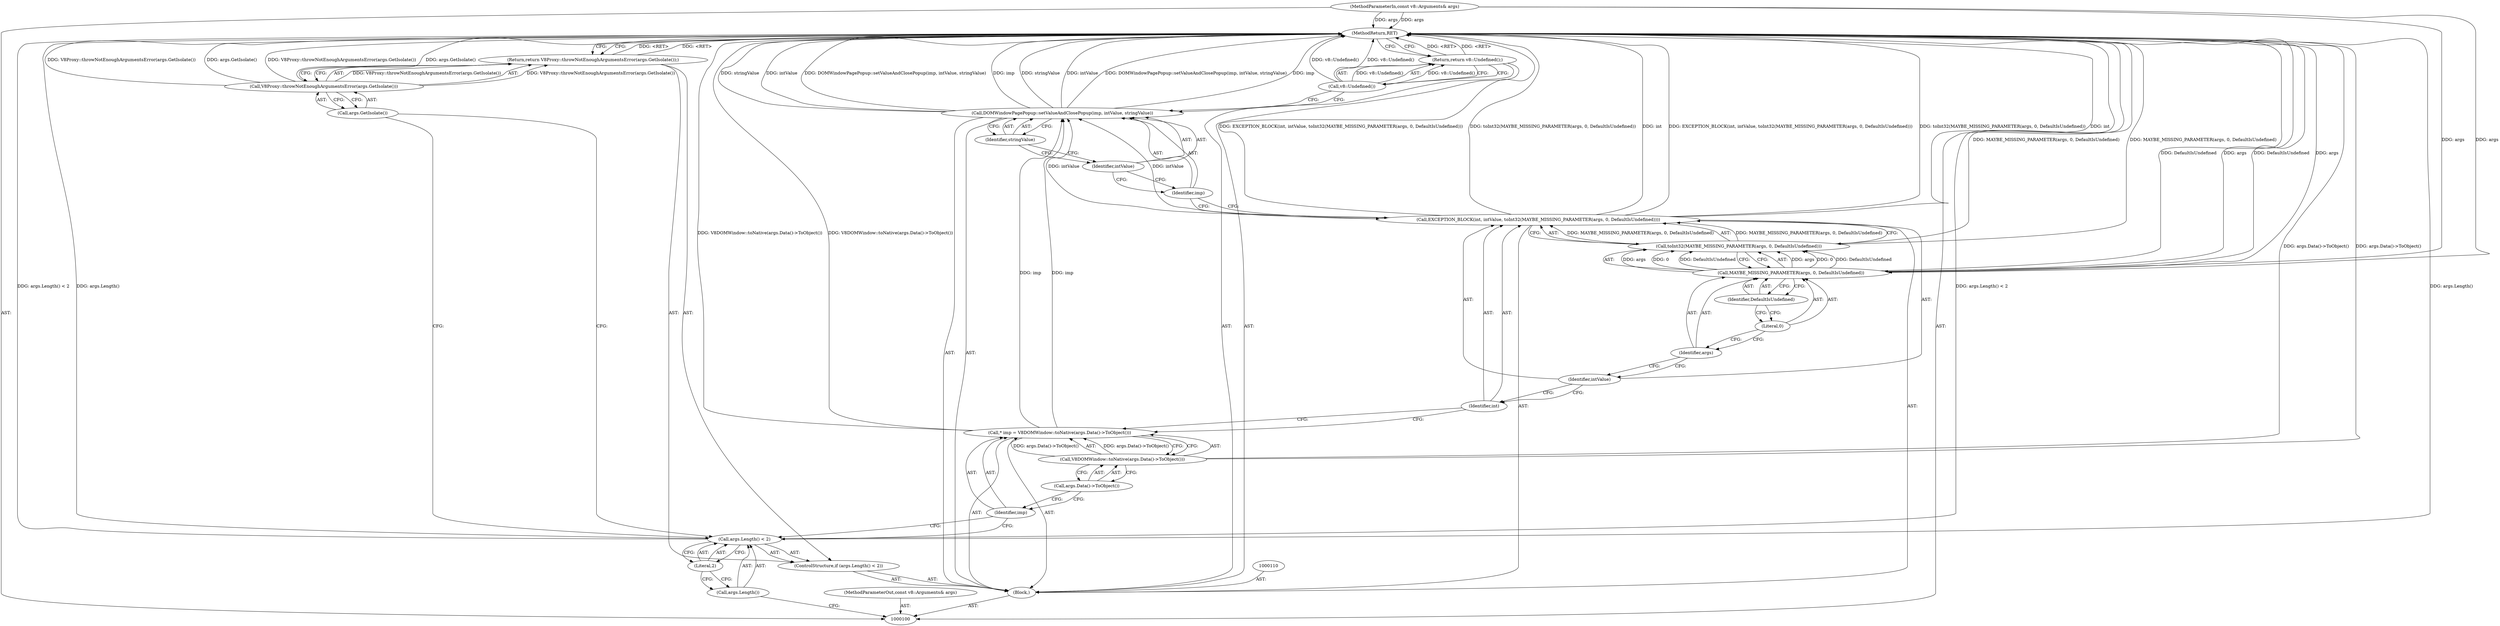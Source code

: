 digraph "0_Chrome_e9372a1bfd3588a80fcf49aa07321f0971dd6091_43" {
"1000129" [label="(MethodReturn,RET)"];
"1000101" [label="(MethodParameterIn,const v8::Arguments& args)"];
"1000188" [label="(MethodParameterOut,const v8::Arguments& args)"];
"1000102" [label="(Block,)"];
"1000106" [label="(Literal,2)"];
"1000103" [label="(ControlStructure,if (args.Length() < 2))"];
"1000104" [label="(Call,args.Length() < 2)"];
"1000105" [label="(Call,args.Length())"];
"1000108" [label="(Call,V8Proxy::throwNotEnoughArgumentsError(args.GetIsolate()))"];
"1000109" [label="(Call,args.GetIsolate())"];
"1000107" [label="(Return,return V8Proxy::throwNotEnoughArgumentsError(args.GetIsolate());)"];
"1000111" [label="(Call,* imp = V8DOMWindow::toNative(args.Data()->ToObject()))"];
"1000112" [label="(Identifier,imp)"];
"1000113" [label="(Call,V8DOMWindow::toNative(args.Data()->ToObject()))"];
"1000114" [label="(Call,args.Data()->ToObject())"];
"1000116" [label="(Identifier,int)"];
"1000117" [label="(Identifier,intValue)"];
"1000118" [label="(Call,toInt32(MAYBE_MISSING_PARAMETER(args, 0, DefaultIsUndefined)))"];
"1000119" [label="(Call,MAYBE_MISSING_PARAMETER(args, 0, DefaultIsUndefined))"];
"1000115" [label="(Call,EXCEPTION_BLOCK(int, intValue, toInt32(MAYBE_MISSING_PARAMETER(args, 0, DefaultIsUndefined))))"];
"1000120" [label="(Identifier,args)"];
"1000121" [label="(Literal,0)"];
"1000122" [label="(Identifier,DefaultIsUndefined)"];
"1000123" [label="(Call,DOMWindowPagePopup::setValueAndClosePopup(imp, intValue, stringValue))"];
"1000124" [label="(Identifier,imp)"];
"1000125" [label="(Identifier,intValue)"];
"1000126" [label="(Identifier,stringValue)"];
"1000128" [label="(Call,v8::Undefined())"];
"1000127" [label="(Return,return v8::Undefined();)"];
"1000129" -> "1000100"  [label="AST: "];
"1000129" -> "1000107"  [label="CFG: "];
"1000129" -> "1000127"  [label="CFG: "];
"1000127" -> "1000129"  [label="DDG: <RET>"];
"1000123" -> "1000129"  [label="DDG: stringValue"];
"1000123" -> "1000129"  [label="DDG: intValue"];
"1000123" -> "1000129"  [label="DDG: DOMWindowPagePopup::setValueAndClosePopup(imp, intValue, stringValue)"];
"1000123" -> "1000129"  [label="DDG: imp"];
"1000108" -> "1000129"  [label="DDG: V8Proxy::throwNotEnoughArgumentsError(args.GetIsolate())"];
"1000108" -> "1000129"  [label="DDG: args.GetIsolate()"];
"1000104" -> "1000129"  [label="DDG: args.Length() < 2"];
"1000104" -> "1000129"  [label="DDG: args.Length()"];
"1000113" -> "1000129"  [label="DDG: args.Data()->ToObject()"];
"1000115" -> "1000129"  [label="DDG: EXCEPTION_BLOCK(int, intValue, toInt32(MAYBE_MISSING_PARAMETER(args, 0, DefaultIsUndefined)))"];
"1000115" -> "1000129"  [label="DDG: toInt32(MAYBE_MISSING_PARAMETER(args, 0, DefaultIsUndefined))"];
"1000115" -> "1000129"  [label="DDG: int"];
"1000119" -> "1000129"  [label="DDG: DefaultIsUndefined"];
"1000119" -> "1000129"  [label="DDG: args"];
"1000128" -> "1000129"  [label="DDG: v8::Undefined()"];
"1000118" -> "1000129"  [label="DDG: MAYBE_MISSING_PARAMETER(args, 0, DefaultIsUndefined)"];
"1000111" -> "1000129"  [label="DDG: V8DOMWindow::toNative(args.Data()->ToObject())"];
"1000101" -> "1000129"  [label="DDG: args"];
"1000107" -> "1000129"  [label="DDG: <RET>"];
"1000101" -> "1000100"  [label="AST: "];
"1000101" -> "1000129"  [label="DDG: args"];
"1000101" -> "1000119"  [label="DDG: args"];
"1000188" -> "1000100"  [label="AST: "];
"1000102" -> "1000100"  [label="AST: "];
"1000103" -> "1000102"  [label="AST: "];
"1000110" -> "1000102"  [label="AST: "];
"1000111" -> "1000102"  [label="AST: "];
"1000115" -> "1000102"  [label="AST: "];
"1000123" -> "1000102"  [label="AST: "];
"1000127" -> "1000102"  [label="AST: "];
"1000106" -> "1000104"  [label="AST: "];
"1000106" -> "1000105"  [label="CFG: "];
"1000104" -> "1000106"  [label="CFG: "];
"1000103" -> "1000102"  [label="AST: "];
"1000104" -> "1000103"  [label="AST: "];
"1000107" -> "1000103"  [label="AST: "];
"1000104" -> "1000103"  [label="AST: "];
"1000104" -> "1000106"  [label="CFG: "];
"1000105" -> "1000104"  [label="AST: "];
"1000106" -> "1000104"  [label="AST: "];
"1000109" -> "1000104"  [label="CFG: "];
"1000112" -> "1000104"  [label="CFG: "];
"1000104" -> "1000129"  [label="DDG: args.Length() < 2"];
"1000104" -> "1000129"  [label="DDG: args.Length()"];
"1000105" -> "1000104"  [label="AST: "];
"1000105" -> "1000100"  [label="CFG: "];
"1000106" -> "1000105"  [label="CFG: "];
"1000108" -> "1000107"  [label="AST: "];
"1000108" -> "1000109"  [label="CFG: "];
"1000109" -> "1000108"  [label="AST: "];
"1000107" -> "1000108"  [label="CFG: "];
"1000108" -> "1000129"  [label="DDG: V8Proxy::throwNotEnoughArgumentsError(args.GetIsolate())"];
"1000108" -> "1000129"  [label="DDG: args.GetIsolate()"];
"1000108" -> "1000107"  [label="DDG: V8Proxy::throwNotEnoughArgumentsError(args.GetIsolate())"];
"1000109" -> "1000108"  [label="AST: "];
"1000109" -> "1000104"  [label="CFG: "];
"1000108" -> "1000109"  [label="CFG: "];
"1000107" -> "1000103"  [label="AST: "];
"1000107" -> "1000108"  [label="CFG: "];
"1000108" -> "1000107"  [label="AST: "];
"1000129" -> "1000107"  [label="CFG: "];
"1000107" -> "1000129"  [label="DDG: <RET>"];
"1000108" -> "1000107"  [label="DDG: V8Proxy::throwNotEnoughArgumentsError(args.GetIsolate())"];
"1000111" -> "1000102"  [label="AST: "];
"1000111" -> "1000113"  [label="CFG: "];
"1000112" -> "1000111"  [label="AST: "];
"1000113" -> "1000111"  [label="AST: "];
"1000116" -> "1000111"  [label="CFG: "];
"1000111" -> "1000129"  [label="DDG: V8DOMWindow::toNative(args.Data()->ToObject())"];
"1000113" -> "1000111"  [label="DDG: args.Data()->ToObject()"];
"1000111" -> "1000123"  [label="DDG: imp"];
"1000112" -> "1000111"  [label="AST: "];
"1000112" -> "1000104"  [label="CFG: "];
"1000114" -> "1000112"  [label="CFG: "];
"1000113" -> "1000111"  [label="AST: "];
"1000113" -> "1000114"  [label="CFG: "];
"1000114" -> "1000113"  [label="AST: "];
"1000111" -> "1000113"  [label="CFG: "];
"1000113" -> "1000129"  [label="DDG: args.Data()->ToObject()"];
"1000113" -> "1000111"  [label="DDG: args.Data()->ToObject()"];
"1000114" -> "1000113"  [label="AST: "];
"1000114" -> "1000112"  [label="CFG: "];
"1000113" -> "1000114"  [label="CFG: "];
"1000116" -> "1000115"  [label="AST: "];
"1000116" -> "1000111"  [label="CFG: "];
"1000117" -> "1000116"  [label="CFG: "];
"1000117" -> "1000115"  [label="AST: "];
"1000117" -> "1000116"  [label="CFG: "];
"1000120" -> "1000117"  [label="CFG: "];
"1000118" -> "1000115"  [label="AST: "];
"1000118" -> "1000119"  [label="CFG: "];
"1000119" -> "1000118"  [label="AST: "];
"1000115" -> "1000118"  [label="CFG: "];
"1000118" -> "1000129"  [label="DDG: MAYBE_MISSING_PARAMETER(args, 0, DefaultIsUndefined)"];
"1000118" -> "1000115"  [label="DDG: MAYBE_MISSING_PARAMETER(args, 0, DefaultIsUndefined)"];
"1000119" -> "1000118"  [label="DDG: args"];
"1000119" -> "1000118"  [label="DDG: 0"];
"1000119" -> "1000118"  [label="DDG: DefaultIsUndefined"];
"1000119" -> "1000118"  [label="AST: "];
"1000119" -> "1000122"  [label="CFG: "];
"1000120" -> "1000119"  [label="AST: "];
"1000121" -> "1000119"  [label="AST: "];
"1000122" -> "1000119"  [label="AST: "];
"1000118" -> "1000119"  [label="CFG: "];
"1000119" -> "1000129"  [label="DDG: DefaultIsUndefined"];
"1000119" -> "1000129"  [label="DDG: args"];
"1000119" -> "1000118"  [label="DDG: args"];
"1000119" -> "1000118"  [label="DDG: 0"];
"1000119" -> "1000118"  [label="DDG: DefaultIsUndefined"];
"1000101" -> "1000119"  [label="DDG: args"];
"1000115" -> "1000102"  [label="AST: "];
"1000115" -> "1000118"  [label="CFG: "];
"1000116" -> "1000115"  [label="AST: "];
"1000117" -> "1000115"  [label="AST: "];
"1000118" -> "1000115"  [label="AST: "];
"1000124" -> "1000115"  [label="CFG: "];
"1000115" -> "1000129"  [label="DDG: EXCEPTION_BLOCK(int, intValue, toInt32(MAYBE_MISSING_PARAMETER(args, 0, DefaultIsUndefined)))"];
"1000115" -> "1000129"  [label="DDG: toInt32(MAYBE_MISSING_PARAMETER(args, 0, DefaultIsUndefined))"];
"1000115" -> "1000129"  [label="DDG: int"];
"1000118" -> "1000115"  [label="DDG: MAYBE_MISSING_PARAMETER(args, 0, DefaultIsUndefined)"];
"1000115" -> "1000123"  [label="DDG: intValue"];
"1000120" -> "1000119"  [label="AST: "];
"1000120" -> "1000117"  [label="CFG: "];
"1000121" -> "1000120"  [label="CFG: "];
"1000121" -> "1000119"  [label="AST: "];
"1000121" -> "1000120"  [label="CFG: "];
"1000122" -> "1000121"  [label="CFG: "];
"1000122" -> "1000119"  [label="AST: "];
"1000122" -> "1000121"  [label="CFG: "];
"1000119" -> "1000122"  [label="CFG: "];
"1000123" -> "1000102"  [label="AST: "];
"1000123" -> "1000126"  [label="CFG: "];
"1000124" -> "1000123"  [label="AST: "];
"1000125" -> "1000123"  [label="AST: "];
"1000126" -> "1000123"  [label="AST: "];
"1000128" -> "1000123"  [label="CFG: "];
"1000123" -> "1000129"  [label="DDG: stringValue"];
"1000123" -> "1000129"  [label="DDG: intValue"];
"1000123" -> "1000129"  [label="DDG: DOMWindowPagePopup::setValueAndClosePopup(imp, intValue, stringValue)"];
"1000123" -> "1000129"  [label="DDG: imp"];
"1000111" -> "1000123"  [label="DDG: imp"];
"1000115" -> "1000123"  [label="DDG: intValue"];
"1000124" -> "1000123"  [label="AST: "];
"1000124" -> "1000115"  [label="CFG: "];
"1000125" -> "1000124"  [label="CFG: "];
"1000125" -> "1000123"  [label="AST: "];
"1000125" -> "1000124"  [label="CFG: "];
"1000126" -> "1000125"  [label="CFG: "];
"1000126" -> "1000123"  [label="AST: "];
"1000126" -> "1000125"  [label="CFG: "];
"1000123" -> "1000126"  [label="CFG: "];
"1000128" -> "1000127"  [label="AST: "];
"1000128" -> "1000123"  [label="CFG: "];
"1000127" -> "1000128"  [label="CFG: "];
"1000128" -> "1000129"  [label="DDG: v8::Undefined()"];
"1000128" -> "1000127"  [label="DDG: v8::Undefined()"];
"1000127" -> "1000102"  [label="AST: "];
"1000127" -> "1000128"  [label="CFG: "];
"1000128" -> "1000127"  [label="AST: "];
"1000129" -> "1000127"  [label="CFG: "];
"1000127" -> "1000129"  [label="DDG: <RET>"];
"1000128" -> "1000127"  [label="DDG: v8::Undefined()"];
}
